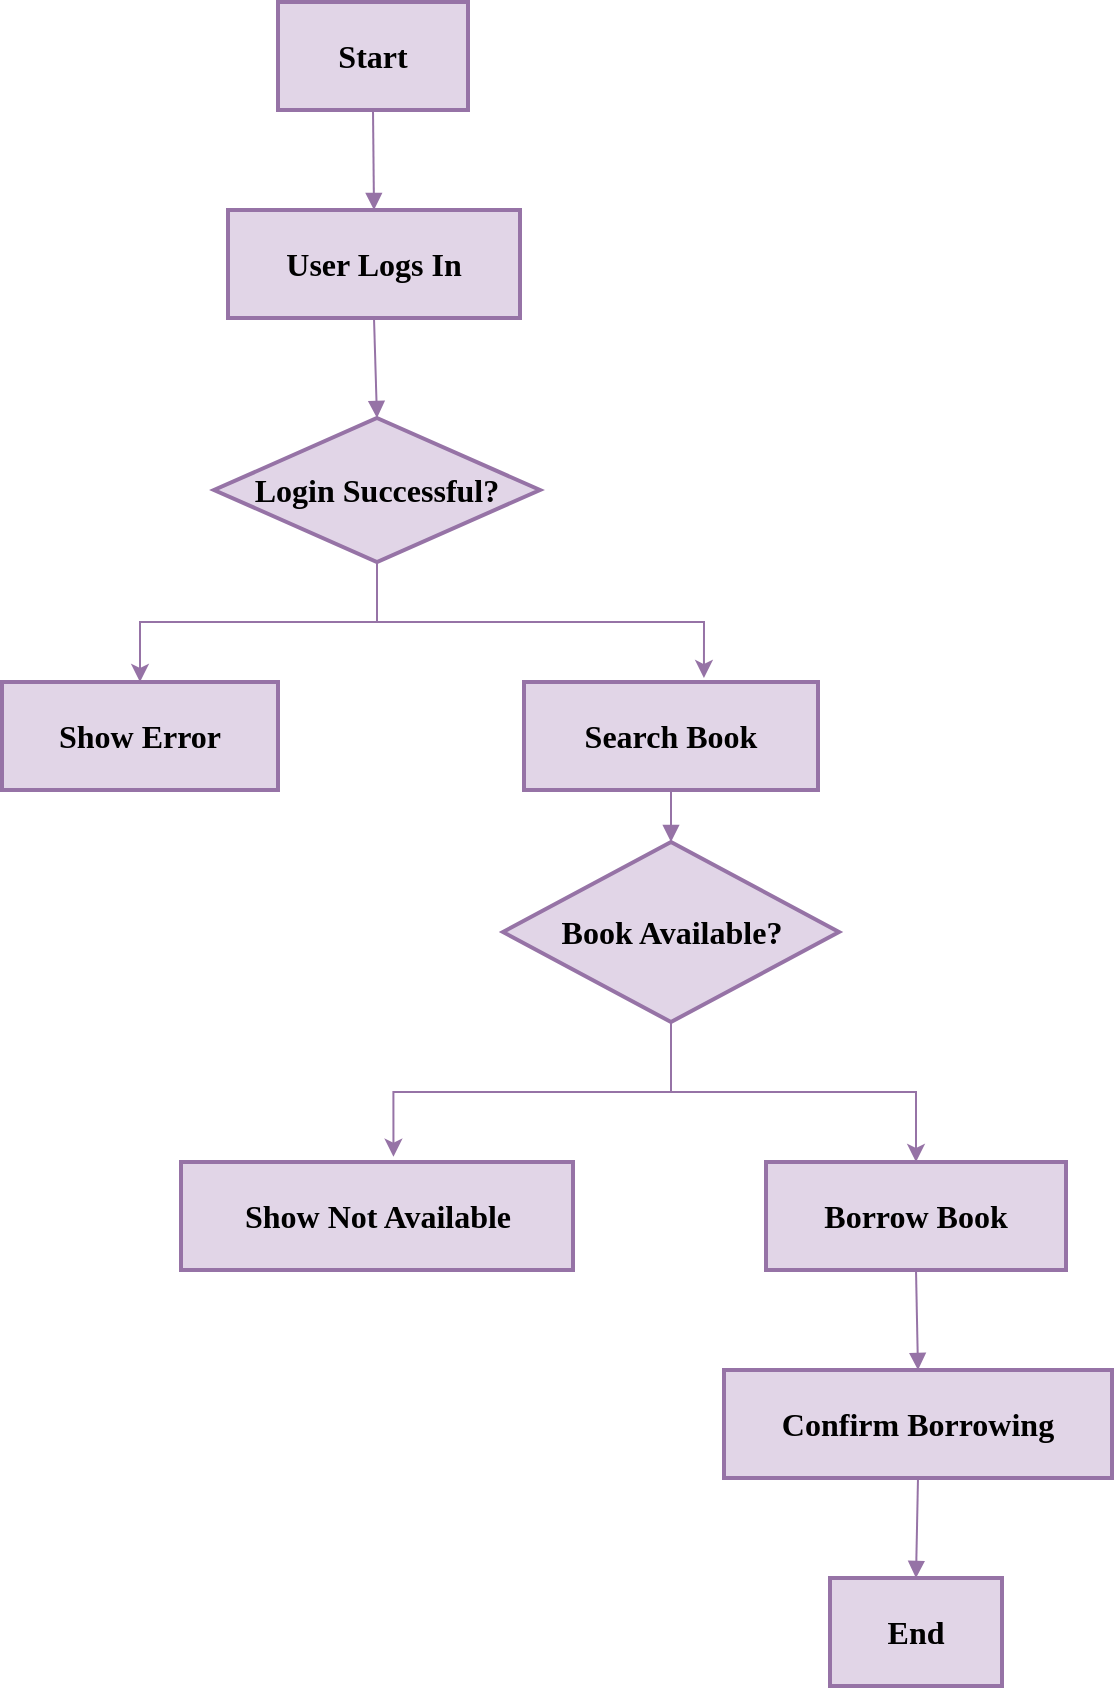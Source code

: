 <mxfile version="26.2.7">
  <diagram name="Page-1" id="npane85-4DJ4rV7slqCe">
    <mxGraphModel dx="1188" dy="451" grid="0" gridSize="10" guides="1" tooltips="1" connect="1" arrows="1" fold="1" page="0" pageScale="1" pageWidth="850" pageHeight="1100" math="0" shadow="0">
      <root>
        <mxCell id="0" />
        <mxCell id="1" parent="0" />
        <mxCell id="9PeHHr2FrUEsdQfSNCxM-1" value="Start" style="whiteSpace=wrap;strokeWidth=2;fillColor=#e1d5e7;strokeColor=#9673a6;fontFamily=Times New Roman;fontStyle=1;fontSize=16;" vertex="1" parent="1">
          <mxGeometry x="137" y="20" width="95" height="54" as="geometry" />
        </mxCell>
        <mxCell id="9PeHHr2FrUEsdQfSNCxM-2" value="User Logs In" style="whiteSpace=wrap;strokeWidth=2;fillColor=#e1d5e7;strokeColor=#9673a6;fontFamily=Times New Roman;fontStyle=1;fontSize=16;" vertex="1" parent="1">
          <mxGeometry x="112" y="124" width="146" height="54" as="geometry" />
        </mxCell>
        <mxCell id="9PeHHr2FrUEsdQfSNCxM-20" style="edgeStyle=orthogonalEdgeStyle;rounded=0;orthogonalLoop=1;jettySize=auto;html=1;entryX=0.5;entryY=0;entryDx=0;entryDy=0;fillColor=#e1d5e7;strokeColor=#9673a6;fontFamily=Times New Roman;fontStyle=1;fontSize=16;" edge="1" parent="1" source="9PeHHr2FrUEsdQfSNCxM-3" target="9PeHHr2FrUEsdQfSNCxM-4">
          <mxGeometry relative="1" as="geometry" />
        </mxCell>
        <mxCell id="9PeHHr2FrUEsdQfSNCxM-3" value="Login Successful?" style="rhombus;strokeWidth=2;whiteSpace=wrap;fillColor=#e1d5e7;strokeColor=#9673a6;fontFamily=Times New Roman;fontStyle=1;fontSize=16;" vertex="1" parent="1">
          <mxGeometry x="105" y="228" width="163" height="72" as="geometry" />
        </mxCell>
        <mxCell id="9PeHHr2FrUEsdQfSNCxM-4" value="Show Error" style="whiteSpace=wrap;strokeWidth=2;fillColor=#e1d5e7;strokeColor=#9673a6;fontFamily=Times New Roman;fontStyle=1;fontSize=16;" vertex="1" parent="1">
          <mxGeometry x="-1" y="360" width="138" height="54" as="geometry" />
        </mxCell>
        <mxCell id="9PeHHr2FrUEsdQfSNCxM-5" value="Search Book" style="whiteSpace=wrap;strokeWidth=2;fillColor=#e1d5e7;strokeColor=#9673a6;fontFamily=Times New Roman;fontStyle=1;fontSize=16;" vertex="1" parent="1">
          <mxGeometry x="260" y="360" width="147" height="54" as="geometry" />
        </mxCell>
        <mxCell id="9PeHHr2FrUEsdQfSNCxM-23" style="edgeStyle=orthogonalEdgeStyle;rounded=0;orthogonalLoop=1;jettySize=auto;html=1;entryX=0.5;entryY=0;entryDx=0;entryDy=0;fillColor=#e1d5e7;strokeColor=#9673a6;fontFamily=Times New Roman;fontStyle=1;fontSize=16;" edge="1" parent="1" source="9PeHHr2FrUEsdQfSNCxM-6" target="9PeHHr2FrUEsdQfSNCxM-8">
          <mxGeometry relative="1" as="geometry" />
        </mxCell>
        <mxCell id="9PeHHr2FrUEsdQfSNCxM-6" value="Book Available?" style="rhombus;strokeWidth=2;whiteSpace=wrap;fillColor=#e1d5e7;strokeColor=#9673a6;fontFamily=Times New Roman;fontStyle=1;fontSize=16;" vertex="1" parent="1">
          <mxGeometry x="249.5" y="440" width="168" height="90" as="geometry" />
        </mxCell>
        <mxCell id="9PeHHr2FrUEsdQfSNCxM-7" value="Show Not Available" style="whiteSpace=wrap;strokeWidth=2;fillColor=#e1d5e7;strokeColor=#9673a6;fontFamily=Times New Roman;fontStyle=1;fontSize=16;" vertex="1" parent="1">
          <mxGeometry x="88.5" y="600" width="196" height="54" as="geometry" />
        </mxCell>
        <mxCell id="9PeHHr2FrUEsdQfSNCxM-8" value="Borrow Book" style="whiteSpace=wrap;strokeWidth=2;fillColor=#e1d5e7;strokeColor=#9673a6;fontFamily=Times New Roman;fontStyle=1;fontSize=16;" vertex="1" parent="1">
          <mxGeometry x="381" y="600" width="150" height="54" as="geometry" />
        </mxCell>
        <mxCell id="9PeHHr2FrUEsdQfSNCxM-9" value="Confirm Borrowing" style="whiteSpace=wrap;strokeWidth=2;fillColor=#e1d5e7;strokeColor=#9673a6;fontFamily=Times New Roman;fontStyle=1;fontSize=16;" vertex="1" parent="1">
          <mxGeometry x="360" y="704" width="194" height="54" as="geometry" />
        </mxCell>
        <mxCell id="9PeHHr2FrUEsdQfSNCxM-10" value="End" style="whiteSpace=wrap;strokeWidth=2;fillColor=#e1d5e7;strokeColor=#9673a6;fontFamily=Times New Roman;fontStyle=1;fontSize=16;" vertex="1" parent="1">
          <mxGeometry x="413" y="808" width="86" height="54" as="geometry" />
        </mxCell>
        <mxCell id="9PeHHr2FrUEsdQfSNCxM-11" value="" style="curved=1;startArrow=none;endArrow=block;exitX=0.5;exitY=1;entryX=0.5;entryY=0;rounded=0;fillColor=#e1d5e7;strokeColor=#9673a6;fontFamily=Times New Roman;fontStyle=1;fontSize=16;" edge="1" parent="1" source="9PeHHr2FrUEsdQfSNCxM-1" target="9PeHHr2FrUEsdQfSNCxM-2">
          <mxGeometry relative="1" as="geometry">
            <Array as="points" />
          </mxGeometry>
        </mxCell>
        <mxCell id="9PeHHr2FrUEsdQfSNCxM-12" value="" style="curved=1;startArrow=none;endArrow=block;exitX=0.5;exitY=1;entryX=0.5;entryY=0;rounded=0;fillColor=#e1d5e7;strokeColor=#9673a6;fontFamily=Times New Roman;fontStyle=1;fontSize=16;" edge="1" parent="1" source="9PeHHr2FrUEsdQfSNCxM-2" target="9PeHHr2FrUEsdQfSNCxM-3">
          <mxGeometry relative="1" as="geometry">
            <Array as="points" />
          </mxGeometry>
        </mxCell>
        <mxCell id="9PeHHr2FrUEsdQfSNCxM-15" value="" style="curved=1;startArrow=none;endArrow=block;exitX=0.5;exitY=0.99;entryX=0.5;entryY=0;rounded=0;fillColor=#e1d5e7;strokeColor=#9673a6;fontFamily=Times New Roman;fontStyle=1;fontSize=16;" edge="1" parent="1" source="9PeHHr2FrUEsdQfSNCxM-5" target="9PeHHr2FrUEsdQfSNCxM-6">
          <mxGeometry relative="1" as="geometry">
            <Array as="points" />
          </mxGeometry>
        </mxCell>
        <mxCell id="9PeHHr2FrUEsdQfSNCxM-18" value="" style="curved=1;startArrow=none;endArrow=block;exitX=0.5;exitY=1.01;entryX=0.5;entryY=0.01;rounded=0;fillColor=#e1d5e7;strokeColor=#9673a6;fontFamily=Times New Roman;fontStyle=1;fontSize=16;" edge="1" parent="1" source="9PeHHr2FrUEsdQfSNCxM-8" target="9PeHHr2FrUEsdQfSNCxM-9">
          <mxGeometry relative="1" as="geometry">
            <Array as="points" />
          </mxGeometry>
        </mxCell>
        <mxCell id="9PeHHr2FrUEsdQfSNCxM-19" value="" style="curved=1;startArrow=none;endArrow=block;exitX=0.5;exitY=1.01;entryX=0.5;entryY=0.01;rounded=0;fillColor=#e1d5e7;strokeColor=#9673a6;fontFamily=Times New Roman;fontStyle=1;fontSize=16;" edge="1" parent="1" source="9PeHHr2FrUEsdQfSNCxM-9" target="9PeHHr2FrUEsdQfSNCxM-10">
          <mxGeometry relative="1" as="geometry">
            <Array as="points" />
          </mxGeometry>
        </mxCell>
        <mxCell id="9PeHHr2FrUEsdQfSNCxM-21" style="edgeStyle=orthogonalEdgeStyle;rounded=0;orthogonalLoop=1;jettySize=auto;html=1;entryX=0.612;entryY=-0.037;entryDx=0;entryDy=0;entryPerimeter=0;fillColor=#e1d5e7;strokeColor=#9673a6;fontFamily=Times New Roman;fontStyle=1;fontSize=16;" edge="1" parent="1" source="9PeHHr2FrUEsdQfSNCxM-3" target="9PeHHr2FrUEsdQfSNCxM-5">
          <mxGeometry relative="1" as="geometry" />
        </mxCell>
        <mxCell id="9PeHHr2FrUEsdQfSNCxM-22" style="edgeStyle=orthogonalEdgeStyle;rounded=0;orthogonalLoop=1;jettySize=auto;html=1;entryX=0.542;entryY=-0.049;entryDx=0;entryDy=0;entryPerimeter=0;fillColor=#e1d5e7;strokeColor=#9673a6;fontFamily=Times New Roman;fontStyle=1;fontSize=16;" edge="1" parent="1" source="9PeHHr2FrUEsdQfSNCxM-6" target="9PeHHr2FrUEsdQfSNCxM-7">
          <mxGeometry relative="1" as="geometry" />
        </mxCell>
      </root>
    </mxGraphModel>
  </diagram>
</mxfile>
